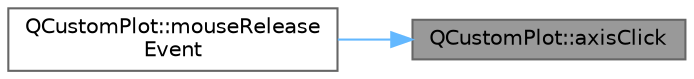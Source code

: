 digraph "QCustomPlot::axisClick"
{
 // LATEX_PDF_SIZE
  bgcolor="transparent";
  edge [fontname=Helvetica,fontsize=10,labelfontname=Helvetica,labelfontsize=10];
  node [fontname=Helvetica,fontsize=10,shape=box,height=0.2,width=0.4];
  rankdir="RL";
  Node1 [label="QCustomPlot::axisClick",height=0.2,width=0.4,color="gray40", fillcolor="grey60", style="filled", fontcolor="black",tooltip=" "];
  Node1 -> Node2 [dir="back",color="steelblue1",style="solid"];
  Node2 [label="QCustomPlot::mouseRelease\lEvent",height=0.2,width=0.4,color="grey40", fillcolor="white", style="filled",URL="$class_q_custom_plot.html#adc24846f52199e5a9bc35c387a6ce68d",tooltip=" "];
}
